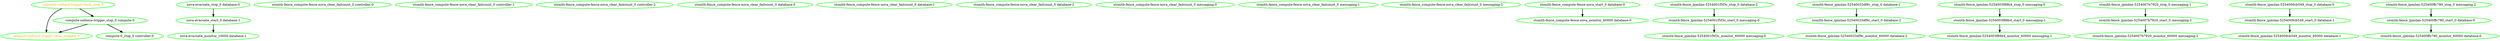  digraph "g" {
"compute-0_stop_0 controller-0" [ style=bold color="green" fontcolor="black"]
"compute-unfence-trigger-clone_stop_0" -> "compute-unfence-trigger-clone_stopped_0" [ style = bold]
"compute-unfence-trigger-clone_stop_0" -> "compute-unfence-trigger_stop_0 compute-0" [ style = bold]
"compute-unfence-trigger-clone_stop_0" [ style=bold color="green" fontcolor="orange"]
"compute-unfence-trigger-clone_stopped_0" [ style=bold color="green" fontcolor="orange"]
"compute-unfence-trigger_stop_0 compute-0" -> "compute-0_stop_0 controller-0" [ style = bold]
"compute-unfence-trigger_stop_0 compute-0" -> "compute-unfence-trigger-clone_stopped_0" [ style = bold]
"compute-unfence-trigger_stop_0 compute-0" [ style=bold color="green" fontcolor="black"]
"nova-evacuate_monitor_10000 database-1" [ style=bold color="green" fontcolor="black"]
"nova-evacuate_start_0 database-1" -> "nova-evacuate_monitor_10000 database-1" [ style = bold]
"nova-evacuate_start_0 database-1" [ style=bold color="green" fontcolor="black"]
"nova-evacuate_stop_0 database-0" -> "nova-evacuate_start_0 database-1" [ style = bold]
"nova-evacuate_stop_0 database-0" [ style=bold color="green" fontcolor="black"]
"stonith-fence_compute-fence-nova_clear_failcount_0 controller-0" [ style=bold color="green" fontcolor="black"]
"stonith-fence_compute-fence-nova_clear_failcount_0 controller-1" [ style=bold color="green" fontcolor="black"]
"stonith-fence_compute-fence-nova_clear_failcount_0 controller-2" [ style=bold color="green" fontcolor="black"]
"stonith-fence_compute-fence-nova_clear_failcount_0 database-0" [ style=bold color="green" fontcolor="black"]
"stonith-fence_compute-fence-nova_clear_failcount_0 database-1" [ style=bold color="green" fontcolor="black"]
"stonith-fence_compute-fence-nova_clear_failcount_0 database-2" [ style=bold color="green" fontcolor="black"]
"stonith-fence_compute-fence-nova_clear_failcount_0 messaging-0" [ style=bold color="green" fontcolor="black"]
"stonith-fence_compute-fence-nova_clear_failcount_0 messaging-1" [ style=bold color="green" fontcolor="black"]
"stonith-fence_compute-fence-nova_clear_failcount_0 messaging-2" [ style=bold color="green" fontcolor="black"]
"stonith-fence_compute-fence-nova_monitor_60000 database-0" [ style=bold color="green" fontcolor="black"]
"stonith-fence_compute-fence-nova_start_0 database-0" -> "stonith-fence_compute-fence-nova_monitor_60000 database-0" [ style = bold]
"stonith-fence_compute-fence-nova_start_0 database-0" [ style=bold color="green" fontcolor="black"]
"stonith-fence_ipmilan-5254001f5f3c_monitor_60000 messaging-0" [ style=bold color="green" fontcolor="black"]
"stonith-fence_ipmilan-5254001f5f3c_start_0 messaging-0" -> "stonith-fence_ipmilan-5254001f5f3c_monitor_60000 messaging-0" [ style = bold]
"stonith-fence_ipmilan-5254001f5f3c_start_0 messaging-0" [ style=bold color="green" fontcolor="black"]
"stonith-fence_ipmilan-5254001f5f3c_stop_0 database-2" -> "stonith-fence_ipmilan-5254001f5f3c_start_0 messaging-0" [ style = bold]
"stonith-fence_ipmilan-5254001f5f3c_stop_0 database-2" [ style=bold color="green" fontcolor="black"]
"stonith-fence_ipmilan-52540033df9c_monitor_60000 database-2" [ style=bold color="green" fontcolor="black"]
"stonith-fence_ipmilan-52540033df9c_start_0 database-2" -> "stonith-fence_ipmilan-52540033df9c_monitor_60000 database-2" [ style = bold]
"stonith-fence_ipmilan-52540033df9c_start_0 database-2" [ style=bold color="green" fontcolor="black"]
"stonith-fence_ipmilan-52540033df9c_stop_0 database-1" -> "stonith-fence_ipmilan-52540033df9c_start_0 database-2" [ style = bold]
"stonith-fence_ipmilan-52540033df9c_stop_0 database-1" [ style=bold color="green" fontcolor="black"]
"stonith-fence_ipmilan-5254003f88b4_monitor_60000 messaging-1" [ style=bold color="green" fontcolor="black"]
"stonith-fence_ipmilan-5254003f88b4_start_0 messaging-1" -> "stonith-fence_ipmilan-5254003f88b4_monitor_60000 messaging-1" [ style = bold]
"stonith-fence_ipmilan-5254003f88b4_start_0 messaging-1" [ style=bold color="green" fontcolor="black"]
"stonith-fence_ipmilan-5254003f88b4_stop_0 messaging-0" -> "stonith-fence_ipmilan-5254003f88b4_start_0 messaging-1" [ style = bold]
"stonith-fence_ipmilan-5254003f88b4_stop_0 messaging-0" [ style=bold color="green" fontcolor="black"]
"stonith-fence_ipmilan-5254007b7920_monitor_60000 messaging-2" [ style=bold color="green" fontcolor="black"]
"stonith-fence_ipmilan-5254007b7920_start_0 messaging-2" -> "stonith-fence_ipmilan-5254007b7920_monitor_60000 messaging-2" [ style = bold]
"stonith-fence_ipmilan-5254007b7920_start_0 messaging-2" [ style=bold color="green" fontcolor="black"]
"stonith-fence_ipmilan-5254007b7920_stop_0 messaging-1" -> "stonith-fence_ipmilan-5254007b7920_start_0 messaging-2" [ style = bold]
"stonith-fence_ipmilan-5254007b7920_stop_0 messaging-1" [ style=bold color="green" fontcolor="black"]
"stonith-fence_ipmilan-5254009cb549_monitor_60000 database-1" [ style=bold color="green" fontcolor="black"]
"stonith-fence_ipmilan-5254009cb549_start_0 database-1" -> "stonith-fence_ipmilan-5254009cb549_monitor_60000 database-1" [ style = bold]
"stonith-fence_ipmilan-5254009cb549_start_0 database-1" [ style=bold color="green" fontcolor="black"]
"stonith-fence_ipmilan-5254009cb549_stop_0 database-0" -> "stonith-fence_ipmilan-5254009cb549_start_0 database-1" [ style = bold]
"stonith-fence_ipmilan-5254009cb549_stop_0 database-0" [ style=bold color="green" fontcolor="black"]
"stonith-fence_ipmilan-525400ffc780_monitor_60000 database-0" [ style=bold color="green" fontcolor="black"]
"stonith-fence_ipmilan-525400ffc780_start_0 database-0" -> "stonith-fence_ipmilan-525400ffc780_monitor_60000 database-0" [ style = bold]
"stonith-fence_ipmilan-525400ffc780_start_0 database-0" [ style=bold color="green" fontcolor="black"]
"stonith-fence_ipmilan-525400ffc780_stop_0 messaging-2" -> "stonith-fence_ipmilan-525400ffc780_start_0 database-0" [ style = bold]
"stonith-fence_ipmilan-525400ffc780_stop_0 messaging-2" [ style=bold color="green" fontcolor="black"]
}
